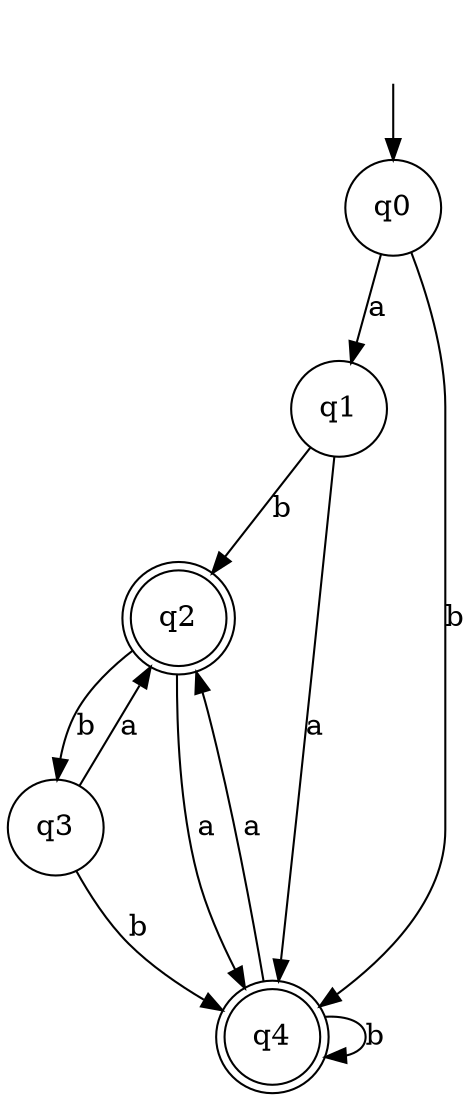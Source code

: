 digraph Automaton {

q1 [shape = circle];

q2 [shape = doublecircle];

q3 [shape = circle];

q4 [shape = doublecircle];

_nil [style = invis];

q0 [shape = circle];

q0 -> q4 [label = "b"];

q3 -> q4 [label = "b"];

_nil -> q0;

q3 -> q2 [label = "a"];

q1 -> q2 [label = "b"];

q4 -> q2 [label = "a"];

q1 -> q4 [label = "a"];

q2 -> q3 [label = "b"];

q2 -> q4 [label = "a"];

q0 -> q1 [label = "a"];

q4 -> q4 [label = "b"];

}
